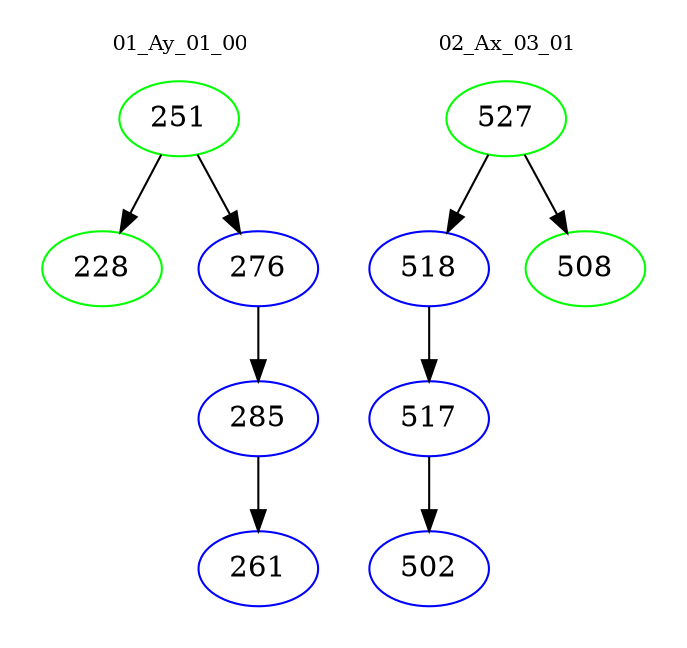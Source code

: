 digraph{
subgraph cluster_0 {
color = white
label = "01_Ay_01_00";
fontsize=10;
T0_251 [label="251", color="green"]
T0_251 -> T0_228 [color="black"]
T0_228 [label="228", color="green"]
T0_251 -> T0_276 [color="black"]
T0_276 [label="276", color="blue"]
T0_276 -> T0_285 [color="black"]
T0_285 [label="285", color="blue"]
T0_285 -> T0_261 [color="black"]
T0_261 [label="261", color="blue"]
}
subgraph cluster_1 {
color = white
label = "02_Ax_03_01";
fontsize=10;
T1_527 [label="527", color="green"]
T1_527 -> T1_518 [color="black"]
T1_518 [label="518", color="blue"]
T1_518 -> T1_517 [color="black"]
T1_517 [label="517", color="blue"]
T1_517 -> T1_502 [color="black"]
T1_502 [label="502", color="blue"]
T1_527 -> T1_508 [color="black"]
T1_508 [label="508", color="green"]
}
}
